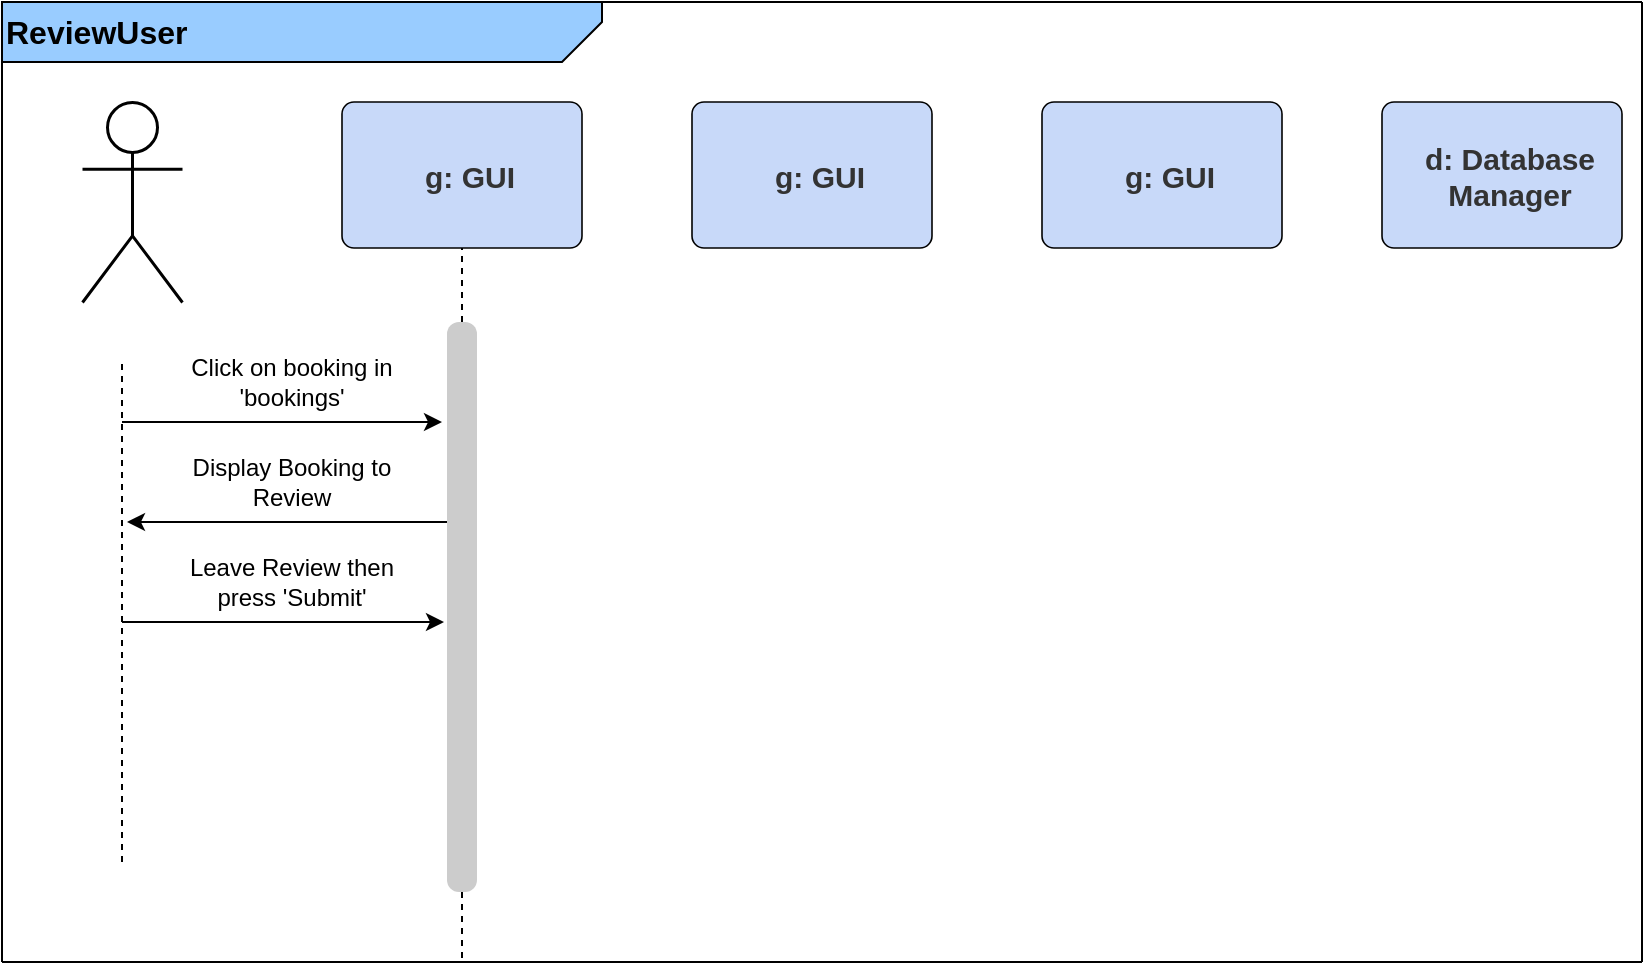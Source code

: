<mxfile version="14.4.8" type="github">
  <diagram id="CnfOrFKYSnfc5zZ2mO2H" name="Page-1">
    <mxGraphModel dx="2146" dy="1046" grid="1" gridSize="10" guides="1" tooltips="1" connect="1" arrows="1" fold="1" page="1" pageScale="1" pageWidth="850" pageHeight="1100" math="0" shadow="0">
      <root>
        <mxCell id="0" />
        <mxCell id="1" parent="0" />
        <mxCell id="5O5dEE64mjgtuZj8x3xa-55" value="" style="endArrow=none;html=1;" edge="1" parent="1">
          <mxGeometry width="50" height="50" relative="1" as="geometry">
            <mxPoint x="20" y="560" as="sourcePoint" />
            <mxPoint x="20" y="80" as="targetPoint" />
          </mxGeometry>
        </mxCell>
        <mxCell id="5O5dEE64mjgtuZj8x3xa-56" value="" style="endArrow=none;html=1;" edge="1" parent="1">
          <mxGeometry width="50" height="50" relative="1" as="geometry">
            <mxPoint x="20" y="560" as="sourcePoint" />
            <mxPoint x="840" y="560" as="targetPoint" />
          </mxGeometry>
        </mxCell>
        <mxCell id="5O5dEE64mjgtuZj8x3xa-57" value="" style="endArrow=none;html=1;" edge="1" parent="1">
          <mxGeometry width="50" height="50" relative="1" as="geometry">
            <mxPoint x="840" y="560" as="sourcePoint" />
            <mxPoint x="840" y="80" as="targetPoint" />
          </mxGeometry>
        </mxCell>
        <mxCell id="5O5dEE64mjgtuZj8x3xa-58" value="" style="endArrow=none;html=1;" edge="1" parent="1">
          <mxGeometry width="50" height="50" relative="1" as="geometry">
            <mxPoint x="20" y="80" as="sourcePoint" />
            <mxPoint x="840" y="80" as="targetPoint" />
          </mxGeometry>
        </mxCell>
        <mxCell id="5O5dEE64mjgtuZj8x3xa-60" value="&lt;font size=&quot;3&quot;&gt;&lt;b&gt;ReviewUser&lt;/b&gt;&lt;/font&gt;" style="shape=card;whiteSpace=wrap;html=1;shadow=0;direction=north;size=20;flipH=1;fillColor=#99CCFF;align=left;" vertex="1" parent="1">
          <mxGeometry x="20" y="80" width="300" height="30" as="geometry" />
        </mxCell>
        <UserObject label="" lucidchartObjectId="MQdmsXt1-PA9" id="5O5dEE64mjgtuZj8x3xa-61">
          <mxCell style="html=1;overflow=block;blockSpacing=1;whiteSpace=wrap;shape=umlActor;labelPosition=center;verticalLabelPosition=bottom;verticalAlign=top;whiteSpace=nowrap;whiteSpace=wrap;fontSize=13;spacingLeft=8.4;spacing=0;strokeOpacity=100;fillOpacity=0;rounded=1;absoluteArcSize=1;arcSize=12;fillColor=#000000;strokeWidth=1.5;" vertex="1" parent="1">
            <mxGeometry x="60" y="130" width="50" height="100" as="geometry" />
          </mxCell>
        </UserObject>
        <UserObject label="d: Database Manager" lucidchartObjectId="MQdmAqv0ttIW" id="5O5dEE64mjgtuZj8x3xa-62">
          <mxCell style="html=1;overflow=block;blockSpacing=1;whiteSpace=wrap;;whiteSpace=wrap;fontSize=15;fontColor=#333333;fontStyle=1;spacingLeft=8.4;spacing=3.8;strokeOpacity=100;fillOpacity=100;rounded=1;absoluteArcSize=1;arcSize=12;fillColor=#c8d9f9;strokeWidth=0.8;" vertex="1" parent="1">
            <mxGeometry x="710" y="130" width="120" height="73" as="geometry" />
          </mxCell>
        </UserObject>
        <UserObject label="g: GUI" lucidchartObjectId="MQdmAqv0ttIW" id="5O5dEE64mjgtuZj8x3xa-63">
          <mxCell style="html=1;overflow=block;blockSpacing=1;whiteSpace=wrap;;whiteSpace=wrap;fontSize=15;fontColor=#333333;fontStyle=1;spacingLeft=8.4;spacing=3.8;strokeOpacity=100;fillOpacity=100;rounded=1;absoluteArcSize=1;arcSize=12;fillColor=#c8d9f9;strokeWidth=0.8;" vertex="1" parent="1">
            <mxGeometry x="540" y="130" width="120" height="73" as="geometry" />
          </mxCell>
        </UserObject>
        <UserObject label="g: GUI" lucidchartObjectId="MQdmAqv0ttIW" id="5O5dEE64mjgtuZj8x3xa-64">
          <mxCell style="html=1;overflow=block;blockSpacing=1;whiteSpace=wrap;;whiteSpace=wrap;fontSize=15;fontColor=#333333;fontStyle=1;spacingLeft=8.4;spacing=3.8;strokeOpacity=100;fillOpacity=100;rounded=1;absoluteArcSize=1;arcSize=12;fillColor=#c8d9f9;strokeWidth=0.8;" vertex="1" parent="1">
            <mxGeometry x="365" y="130" width="120" height="73" as="geometry" />
          </mxCell>
        </UserObject>
        <UserObject label="g: GUI" lucidchartObjectId="MQdmAqv0ttIW" id="5O5dEE64mjgtuZj8x3xa-65">
          <mxCell style="html=1;overflow=block;blockSpacing=1;whiteSpace=wrap;;whiteSpace=wrap;fontSize=15;fontColor=#333333;fontStyle=1;spacingLeft=8.4;spacing=3.8;strokeOpacity=100;fillOpacity=100;rounded=1;absoluteArcSize=1;arcSize=12;fillColor=#c8d9f9;strokeWidth=0.8;" vertex="1" parent="1">
            <mxGeometry x="190" y="130" width="120" height="73" as="geometry" />
          </mxCell>
        </UserObject>
        <UserObject label="" lucidchartObjectId="MQdme0VbJFhK" id="5O5dEE64mjgtuZj8x3xa-66">
          <mxCell style="html=1;overflow=block;blockSpacing=1;whiteSpace=wrap;;whiteSpace=wrap;fontSize=13;spacingLeft=8.4;spacing=3.8;strokeOpacity=0;fillOpacity=100;rounded=1;absoluteArcSize=1;arcSize=12;fillColor=#cccccc;strokeWidth=0.8;" vertex="1" parent="1">
            <mxGeometry x="242.5" y="240" width="15" height="285" as="geometry" />
          </mxCell>
        </UserObject>
        <mxCell id="5O5dEE64mjgtuZj8x3xa-67" value="" style="endArrow=none;dashed=1;html=1;entryX=0.5;entryY=1;entryDx=0;entryDy=0;" edge="1" parent="1" target="5O5dEE64mjgtuZj8x3xa-65">
          <mxGeometry width="50" height="50" relative="1" as="geometry">
            <mxPoint x="250" y="240" as="sourcePoint" />
            <mxPoint x="300" y="190" as="targetPoint" />
          </mxGeometry>
        </mxCell>
        <mxCell id="5O5dEE64mjgtuZj8x3xa-68" value="" style="endArrow=none;dashed=1;html=1;exitX=0.5;exitY=1;exitDx=0;exitDy=0;" edge="1" parent="1" source="5O5dEE64mjgtuZj8x3xa-66">
          <mxGeometry width="50" height="50" relative="1" as="geometry">
            <mxPoint x="460" y="470" as="sourcePoint" />
            <mxPoint x="250" y="560" as="targetPoint" />
          </mxGeometry>
        </mxCell>
        <mxCell id="5O5dEE64mjgtuZj8x3xa-69" value="" style="endArrow=none;dashed=1;html=1;" edge="1" parent="1">
          <mxGeometry width="50" height="50" relative="1" as="geometry">
            <mxPoint x="80" y="510" as="sourcePoint" />
            <mxPoint x="80" y="260" as="targetPoint" />
          </mxGeometry>
        </mxCell>
        <mxCell id="5O5dEE64mjgtuZj8x3xa-70" value="" style="endArrow=classic;html=1;" edge="1" parent="1">
          <mxGeometry width="50" height="50" relative="1" as="geometry">
            <mxPoint x="80" y="290" as="sourcePoint" />
            <mxPoint x="240" y="290" as="targetPoint" />
          </mxGeometry>
        </mxCell>
        <mxCell id="5O5dEE64mjgtuZj8x3xa-71" value="Click on booking in &#39;bookings&#39;" style="text;html=1;strokeColor=none;fillColor=none;align=center;verticalAlign=middle;whiteSpace=wrap;rounded=0;shadow=0;" vertex="1" parent="1">
          <mxGeometry x="100" y="250" width="130" height="40" as="geometry" />
        </mxCell>
        <mxCell id="5O5dEE64mjgtuZj8x3xa-72" value="" style="endArrow=classic;html=1;" edge="1" parent="1">
          <mxGeometry width="50" height="50" relative="1" as="geometry">
            <mxPoint x="242.5" y="340" as="sourcePoint" />
            <mxPoint x="82.5" y="340" as="targetPoint" />
          </mxGeometry>
        </mxCell>
        <mxCell id="5O5dEE64mjgtuZj8x3xa-73" value="Display Booking to Review" style="text;html=1;strokeColor=none;fillColor=none;align=center;verticalAlign=middle;whiteSpace=wrap;rounded=0;shadow=0;" vertex="1" parent="1">
          <mxGeometry x="100" y="300" width="130" height="40" as="geometry" />
        </mxCell>
        <mxCell id="5O5dEE64mjgtuZj8x3xa-74" value="" style="endArrow=classic;html=1;" edge="1" parent="1">
          <mxGeometry width="50" height="50" relative="1" as="geometry">
            <mxPoint x="80" y="390" as="sourcePoint" />
            <mxPoint x="241" y="390" as="targetPoint" />
          </mxGeometry>
        </mxCell>
        <mxCell id="5O5dEE64mjgtuZj8x3xa-75" value="Leave Review then press &#39;Submit&#39;" style="text;html=1;strokeColor=none;fillColor=none;align=center;verticalAlign=middle;whiteSpace=wrap;rounded=0;shadow=0;" vertex="1" parent="1">
          <mxGeometry x="100" y="350" width="130" height="40" as="geometry" />
        </mxCell>
      </root>
    </mxGraphModel>
  </diagram>
</mxfile>
